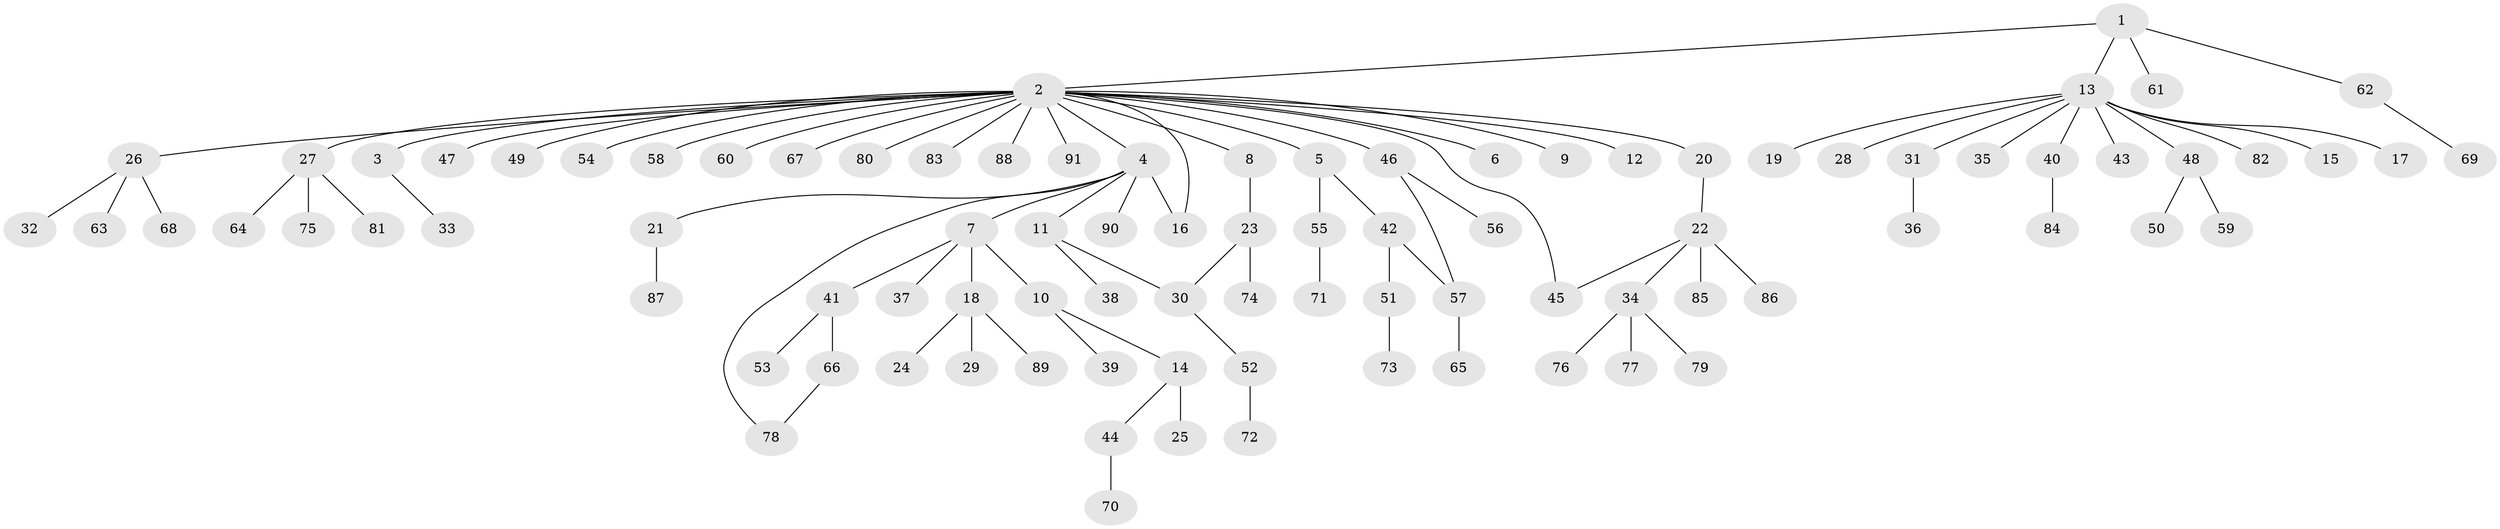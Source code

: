 // Generated by graph-tools (version 1.1) at 2025/11/02/27/25 16:11:11]
// undirected, 91 vertices, 95 edges
graph export_dot {
graph [start="1"]
  node [color=gray90,style=filled];
  1;
  2;
  3;
  4;
  5;
  6;
  7;
  8;
  9;
  10;
  11;
  12;
  13;
  14;
  15;
  16;
  17;
  18;
  19;
  20;
  21;
  22;
  23;
  24;
  25;
  26;
  27;
  28;
  29;
  30;
  31;
  32;
  33;
  34;
  35;
  36;
  37;
  38;
  39;
  40;
  41;
  42;
  43;
  44;
  45;
  46;
  47;
  48;
  49;
  50;
  51;
  52;
  53;
  54;
  55;
  56;
  57;
  58;
  59;
  60;
  61;
  62;
  63;
  64;
  65;
  66;
  67;
  68;
  69;
  70;
  71;
  72;
  73;
  74;
  75;
  76;
  77;
  78;
  79;
  80;
  81;
  82;
  83;
  84;
  85;
  86;
  87;
  88;
  89;
  90;
  91;
  1 -- 2;
  1 -- 13;
  1 -- 61;
  1 -- 62;
  2 -- 3;
  2 -- 4;
  2 -- 5;
  2 -- 6;
  2 -- 8;
  2 -- 9;
  2 -- 12;
  2 -- 16;
  2 -- 20;
  2 -- 26;
  2 -- 27;
  2 -- 45;
  2 -- 46;
  2 -- 47;
  2 -- 49;
  2 -- 54;
  2 -- 58;
  2 -- 60;
  2 -- 67;
  2 -- 80;
  2 -- 83;
  2 -- 88;
  2 -- 91;
  3 -- 33;
  4 -- 7;
  4 -- 11;
  4 -- 16;
  4 -- 21;
  4 -- 78;
  4 -- 90;
  5 -- 42;
  5 -- 55;
  7 -- 10;
  7 -- 18;
  7 -- 37;
  7 -- 41;
  8 -- 23;
  10 -- 14;
  10 -- 39;
  11 -- 30;
  11 -- 38;
  13 -- 15;
  13 -- 17;
  13 -- 19;
  13 -- 28;
  13 -- 31;
  13 -- 35;
  13 -- 40;
  13 -- 43;
  13 -- 48;
  13 -- 82;
  14 -- 25;
  14 -- 44;
  18 -- 24;
  18 -- 29;
  18 -- 89;
  20 -- 22;
  21 -- 87;
  22 -- 34;
  22 -- 45;
  22 -- 85;
  22 -- 86;
  23 -- 30;
  23 -- 74;
  26 -- 32;
  26 -- 63;
  26 -- 68;
  27 -- 64;
  27 -- 75;
  27 -- 81;
  30 -- 52;
  31 -- 36;
  34 -- 76;
  34 -- 77;
  34 -- 79;
  40 -- 84;
  41 -- 53;
  41 -- 66;
  42 -- 51;
  42 -- 57;
  44 -- 70;
  46 -- 56;
  46 -- 57;
  48 -- 50;
  48 -- 59;
  51 -- 73;
  52 -- 72;
  55 -- 71;
  57 -- 65;
  62 -- 69;
  66 -- 78;
}
